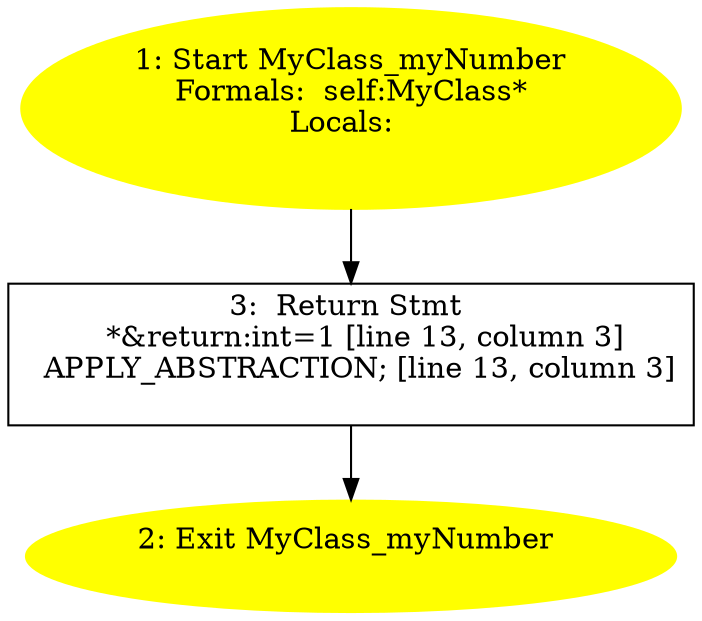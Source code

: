 /* @generated */
digraph cfg {
"myNumber#MyClass#instance.b5167e9607437362e48461937478a06c_1" [label="1: Start MyClass_myNumber\nFormals:  self:MyClass*\nLocals:  \n  " color=yellow style=filled]
	

	 "myNumber#MyClass#instance.b5167e9607437362e48461937478a06c_1" -> "myNumber#MyClass#instance.b5167e9607437362e48461937478a06c_3" ;
"myNumber#MyClass#instance.b5167e9607437362e48461937478a06c_2" [label="2: Exit MyClass_myNumber \n  " color=yellow style=filled]
	

"myNumber#MyClass#instance.b5167e9607437362e48461937478a06c_3" [label="3:  Return Stmt \n   *&return:int=1 [line 13, column 3]\n  APPLY_ABSTRACTION; [line 13, column 3]\n " shape="box"]
	

	 "myNumber#MyClass#instance.b5167e9607437362e48461937478a06c_3" -> "myNumber#MyClass#instance.b5167e9607437362e48461937478a06c_2" ;
}
